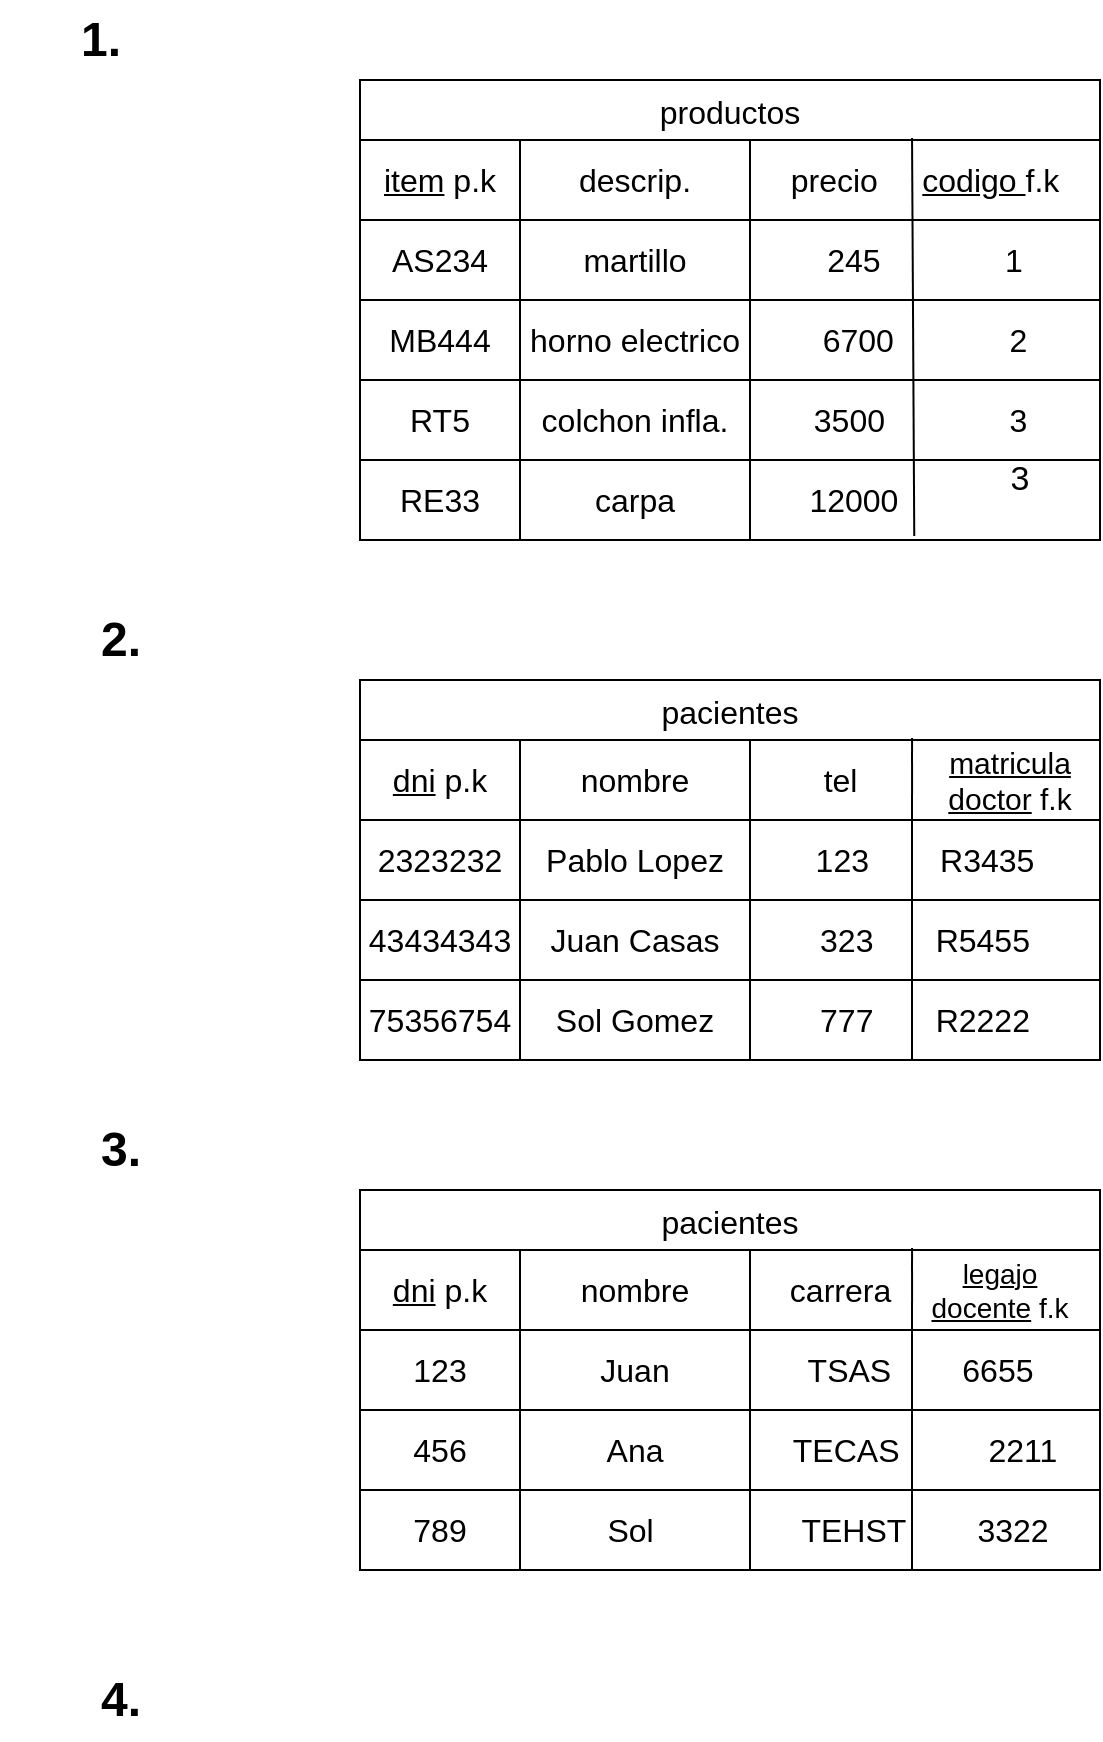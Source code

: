 <mxfile version="26.2.2">
  <diagram name="Página-1" id="i8klC77SDQsOaO2NezI0">
    <mxGraphModel dx="1428" dy="777" grid="1" gridSize="10" guides="1" tooltips="1" connect="1" arrows="1" fold="1" page="1" pageScale="1" pageWidth="827" pageHeight="1169" math="0" shadow="0">
      <root>
        <mxCell id="0" />
        <mxCell id="1" parent="0" />
        <mxCell id="Ub6c3DA6f9_thkP7v-yp-14" value="1." style="text;strokeColor=none;fillColor=none;html=1;fontSize=24;fontStyle=1;verticalAlign=middle;align=center;" parent="1" vertex="1">
          <mxGeometry y="10" width="100" height="40" as="geometry" />
        </mxCell>
        <mxCell id="Ub6c3DA6f9_thkP7v-yp-91" value="productos" style="shape=table;startSize=30;container=1;collapsible=0;childLayout=tableLayout;strokeColor=default;fontSize=16;" parent="1" vertex="1">
          <mxGeometry x="180" y="50" width="370" height="230" as="geometry" />
        </mxCell>
        <mxCell id="Ub6c3DA6f9_thkP7v-yp-92" value="" style="shape=tableRow;horizontal=0;startSize=0;swimlaneHead=0;swimlaneBody=0;strokeColor=inherit;top=0;left=0;bottom=0;right=0;collapsible=0;dropTarget=0;fillColor=none;points=[[0,0.5],[1,0.5]];portConstraint=eastwest;fontSize=16;" parent="Ub6c3DA6f9_thkP7v-yp-91" vertex="1">
          <mxGeometry y="30" width="370" height="40" as="geometry" />
        </mxCell>
        <mxCell id="Ub6c3DA6f9_thkP7v-yp-93" value="&lt;u&gt;item&lt;/u&gt; p.k" style="shape=partialRectangle;html=1;whiteSpace=wrap;connectable=0;strokeColor=inherit;overflow=hidden;fillColor=none;top=0;left=0;bottom=0;right=0;pointerEvents=1;fontSize=16;" parent="Ub6c3DA6f9_thkP7v-yp-92" vertex="1">
          <mxGeometry width="80" height="40" as="geometry">
            <mxRectangle width="80" height="40" as="alternateBounds" />
          </mxGeometry>
        </mxCell>
        <mxCell id="Ub6c3DA6f9_thkP7v-yp-94" value="descrip." style="shape=partialRectangle;html=1;whiteSpace=wrap;connectable=0;strokeColor=inherit;overflow=hidden;fillColor=none;top=0;left=0;bottom=0;right=0;pointerEvents=1;fontSize=16;" parent="Ub6c3DA6f9_thkP7v-yp-92" vertex="1">
          <mxGeometry x="80" width="115" height="40" as="geometry">
            <mxRectangle width="115" height="40" as="alternateBounds" />
          </mxGeometry>
        </mxCell>
        <mxCell id="Ub6c3DA6f9_thkP7v-yp-95" value="precio&amp;nbsp; &amp;nbsp; &amp;nbsp;&lt;u&gt;codigo &lt;/u&gt;f.k" style="shape=partialRectangle;html=1;whiteSpace=wrap;connectable=0;strokeColor=inherit;overflow=hidden;fillColor=none;top=0;left=0;bottom=0;right=0;pointerEvents=1;fontSize=16;" parent="Ub6c3DA6f9_thkP7v-yp-92" vertex="1">
          <mxGeometry x="195" width="175" height="40" as="geometry">
            <mxRectangle width="175" height="40" as="alternateBounds" />
          </mxGeometry>
        </mxCell>
        <mxCell id="Ub6c3DA6f9_thkP7v-yp-113" value="" style="shape=tableRow;horizontal=0;startSize=0;swimlaneHead=0;swimlaneBody=0;strokeColor=inherit;top=0;left=0;bottom=0;right=0;collapsible=0;dropTarget=0;fillColor=none;points=[[0,0.5],[1,0.5]];portConstraint=eastwest;fontSize=16;" parent="Ub6c3DA6f9_thkP7v-yp-91" vertex="1">
          <mxGeometry y="70" width="370" height="40" as="geometry" />
        </mxCell>
        <mxCell id="Ub6c3DA6f9_thkP7v-yp-114" value="AS234" style="shape=partialRectangle;html=1;whiteSpace=wrap;connectable=0;strokeColor=inherit;overflow=hidden;fillColor=none;top=0;left=0;bottom=0;right=0;pointerEvents=1;fontSize=16;" parent="Ub6c3DA6f9_thkP7v-yp-113" vertex="1">
          <mxGeometry width="80" height="40" as="geometry">
            <mxRectangle width="80" height="40" as="alternateBounds" />
          </mxGeometry>
        </mxCell>
        <mxCell id="Ub6c3DA6f9_thkP7v-yp-115" value="martillo" style="shape=partialRectangle;html=1;whiteSpace=wrap;connectable=0;strokeColor=inherit;overflow=hidden;fillColor=none;top=0;left=0;bottom=0;right=0;pointerEvents=1;fontSize=16;" parent="Ub6c3DA6f9_thkP7v-yp-113" vertex="1">
          <mxGeometry x="80" width="115" height="40" as="geometry">
            <mxRectangle width="115" height="40" as="alternateBounds" />
          </mxGeometry>
        </mxCell>
        <mxCell id="Ub6c3DA6f9_thkP7v-yp-116" value="245&amp;nbsp; &amp;nbsp; &amp;nbsp; &amp;nbsp; &amp;nbsp; &amp;nbsp; &amp;nbsp; 1" style="shape=partialRectangle;html=1;whiteSpace=wrap;connectable=0;strokeColor=inherit;overflow=hidden;fillColor=none;top=0;left=0;bottom=0;right=0;pointerEvents=1;fontSize=16;" parent="Ub6c3DA6f9_thkP7v-yp-113" vertex="1">
          <mxGeometry x="195" width="175" height="40" as="geometry">
            <mxRectangle width="175" height="40" as="alternateBounds" />
          </mxGeometry>
        </mxCell>
        <mxCell id="Ub6c3DA6f9_thkP7v-yp-96" value="" style="shape=tableRow;horizontal=0;startSize=0;swimlaneHead=0;swimlaneBody=0;strokeColor=inherit;top=0;left=0;bottom=0;right=0;collapsible=0;dropTarget=0;fillColor=none;points=[[0,0.5],[1,0.5]];portConstraint=eastwest;fontSize=16;" parent="Ub6c3DA6f9_thkP7v-yp-91" vertex="1">
          <mxGeometry y="110" width="370" height="40" as="geometry" />
        </mxCell>
        <mxCell id="Ub6c3DA6f9_thkP7v-yp-97" value="MB444" style="shape=partialRectangle;html=1;whiteSpace=wrap;connectable=0;strokeColor=inherit;overflow=hidden;fillColor=none;top=0;left=0;bottom=0;right=0;pointerEvents=1;fontSize=16;" parent="Ub6c3DA6f9_thkP7v-yp-96" vertex="1">
          <mxGeometry width="80" height="40" as="geometry">
            <mxRectangle width="80" height="40" as="alternateBounds" />
          </mxGeometry>
        </mxCell>
        <mxCell id="Ub6c3DA6f9_thkP7v-yp-98" value="horno electrico" style="shape=partialRectangle;html=1;whiteSpace=wrap;connectable=0;strokeColor=inherit;overflow=hidden;fillColor=none;top=0;left=0;bottom=0;right=0;pointerEvents=1;fontSize=16;" parent="Ub6c3DA6f9_thkP7v-yp-96" vertex="1">
          <mxGeometry x="80" width="115" height="40" as="geometry">
            <mxRectangle width="115" height="40" as="alternateBounds" />
          </mxGeometry>
        </mxCell>
        <mxCell id="Ub6c3DA6f9_thkP7v-yp-99" value="6700&amp;nbsp; &amp;nbsp; &amp;nbsp; &amp;nbsp; &amp;nbsp; &amp;nbsp; &amp;nbsp;2" style="shape=partialRectangle;html=1;whiteSpace=wrap;connectable=0;strokeColor=inherit;overflow=hidden;fillColor=none;top=0;left=0;bottom=0;right=0;pointerEvents=1;fontSize=16;" parent="Ub6c3DA6f9_thkP7v-yp-96" vertex="1">
          <mxGeometry x="195" width="175" height="40" as="geometry">
            <mxRectangle width="175" height="40" as="alternateBounds" />
          </mxGeometry>
        </mxCell>
        <mxCell id="Ub6c3DA6f9_thkP7v-yp-109" value="" style="shape=tableRow;horizontal=0;startSize=0;swimlaneHead=0;swimlaneBody=0;strokeColor=inherit;top=0;left=0;bottom=0;right=0;collapsible=0;dropTarget=0;fillColor=none;points=[[0,0.5],[1,0.5]];portConstraint=eastwest;fontSize=16;" parent="Ub6c3DA6f9_thkP7v-yp-91" vertex="1">
          <mxGeometry y="150" width="370" height="40" as="geometry" />
        </mxCell>
        <mxCell id="Ub6c3DA6f9_thkP7v-yp-110" value="RT5" style="shape=partialRectangle;html=1;whiteSpace=wrap;connectable=0;strokeColor=inherit;overflow=hidden;fillColor=none;top=0;left=0;bottom=0;right=0;pointerEvents=1;fontSize=16;" parent="Ub6c3DA6f9_thkP7v-yp-109" vertex="1">
          <mxGeometry width="80" height="40" as="geometry">
            <mxRectangle width="80" height="40" as="alternateBounds" />
          </mxGeometry>
        </mxCell>
        <mxCell id="Ub6c3DA6f9_thkP7v-yp-111" value="colchon infla." style="shape=partialRectangle;html=1;whiteSpace=wrap;connectable=0;strokeColor=inherit;overflow=hidden;fillColor=none;top=0;left=0;bottom=0;right=0;pointerEvents=1;fontSize=16;" parent="Ub6c3DA6f9_thkP7v-yp-109" vertex="1">
          <mxGeometry x="80" width="115" height="40" as="geometry">
            <mxRectangle width="115" height="40" as="alternateBounds" />
          </mxGeometry>
        </mxCell>
        <mxCell id="Ub6c3DA6f9_thkP7v-yp-112" value="3500&amp;nbsp; &amp;nbsp; &amp;nbsp; &amp;nbsp; &amp;nbsp; &amp;nbsp; &amp;nbsp; 3&amp;nbsp;" style="shape=partialRectangle;html=1;whiteSpace=wrap;connectable=0;strokeColor=inherit;overflow=hidden;fillColor=none;top=0;left=0;bottom=0;right=0;pointerEvents=1;fontSize=16;" parent="Ub6c3DA6f9_thkP7v-yp-109" vertex="1">
          <mxGeometry x="195" width="175" height="40" as="geometry">
            <mxRectangle width="175" height="40" as="alternateBounds" />
          </mxGeometry>
        </mxCell>
        <mxCell id="Ub6c3DA6f9_thkP7v-yp-100" value="" style="shape=tableRow;horizontal=0;startSize=0;swimlaneHead=0;swimlaneBody=0;strokeColor=inherit;top=0;left=0;bottom=0;right=0;collapsible=0;dropTarget=0;fillColor=none;points=[[0,0.5],[1,0.5]];portConstraint=eastwest;fontSize=16;" parent="Ub6c3DA6f9_thkP7v-yp-91" vertex="1">
          <mxGeometry y="190" width="370" height="40" as="geometry" />
        </mxCell>
        <mxCell id="Ub6c3DA6f9_thkP7v-yp-101" value="RE33" style="shape=partialRectangle;html=1;whiteSpace=wrap;connectable=0;strokeColor=inherit;overflow=hidden;fillColor=none;top=0;left=0;bottom=0;right=0;pointerEvents=1;fontSize=16;" parent="Ub6c3DA6f9_thkP7v-yp-100" vertex="1">
          <mxGeometry width="80" height="40" as="geometry">
            <mxRectangle width="80" height="40" as="alternateBounds" />
          </mxGeometry>
        </mxCell>
        <mxCell id="Ub6c3DA6f9_thkP7v-yp-102" value="carpa" style="shape=partialRectangle;html=1;whiteSpace=wrap;connectable=0;strokeColor=inherit;overflow=hidden;fillColor=none;top=0;left=0;bottom=0;right=0;pointerEvents=1;fontSize=16;" parent="Ub6c3DA6f9_thkP7v-yp-100" vertex="1">
          <mxGeometry x="80" width="115" height="40" as="geometry">
            <mxRectangle width="115" height="40" as="alternateBounds" />
          </mxGeometry>
        </mxCell>
        <mxCell id="Ub6c3DA6f9_thkP7v-yp-103" value="12000&amp;nbsp; &amp;nbsp; &amp;nbsp; &amp;nbsp; &amp;nbsp; &amp;nbsp; &amp;nbsp; &amp;nbsp;&amp;nbsp;" style="shape=partialRectangle;html=1;whiteSpace=wrap;connectable=0;strokeColor=inherit;overflow=hidden;fillColor=none;top=0;left=0;bottom=0;right=0;pointerEvents=1;fontSize=16;" parent="Ub6c3DA6f9_thkP7v-yp-100" vertex="1">
          <mxGeometry x="195" width="175" height="40" as="geometry">
            <mxRectangle width="175" height="40" as="alternateBounds" />
          </mxGeometry>
        </mxCell>
        <mxCell id="Ub6c3DA6f9_thkP7v-yp-118" value="" style="endArrow=none;html=1;rounded=0;entryX=0.746;entryY=-0.025;entryDx=0;entryDy=0;entryPerimeter=0;exitX=0.749;exitY=0.95;exitDx=0;exitDy=0;exitPerimeter=0;" parent="Ub6c3DA6f9_thkP7v-yp-91" source="Ub6c3DA6f9_thkP7v-yp-100" target="Ub6c3DA6f9_thkP7v-yp-92" edge="1">
          <mxGeometry width="50" height="50" relative="1" as="geometry">
            <mxPoint x="175" y="100" as="sourcePoint" />
            <mxPoint x="225" y="50" as="targetPoint" />
          </mxGeometry>
        </mxCell>
        <mxCell id="Ub6c3DA6f9_thkP7v-yp-121" value="3" style="text;html=1;align=center;verticalAlign=middle;whiteSpace=wrap;rounded=0;fontSize=17;" parent="1" vertex="1">
          <mxGeometry x="480" y="230" width="60" height="40" as="geometry" />
        </mxCell>
        <mxCell id="Ub6c3DA6f9_thkP7v-yp-122" value="2." style="text;strokeColor=none;fillColor=none;html=1;fontSize=24;fontStyle=1;verticalAlign=middle;align=center;" parent="1" vertex="1">
          <mxGeometry x="10" y="310" width="100" height="40" as="geometry" />
        </mxCell>
        <mxCell id="Ub6c3DA6f9_thkP7v-yp-123" value="pacientes" style="shape=table;startSize=30;container=1;collapsible=0;childLayout=tableLayout;strokeColor=default;fontSize=16;" parent="1" vertex="1">
          <mxGeometry x="180" y="350" width="370" height="190" as="geometry" />
        </mxCell>
        <mxCell id="Ub6c3DA6f9_thkP7v-yp-124" value="" style="shape=tableRow;horizontal=0;startSize=0;swimlaneHead=0;swimlaneBody=0;strokeColor=inherit;top=0;left=0;bottom=0;right=0;collapsible=0;dropTarget=0;fillColor=none;points=[[0,0.5],[1,0.5]];portConstraint=eastwest;fontSize=16;" parent="Ub6c3DA6f9_thkP7v-yp-123" vertex="1">
          <mxGeometry y="30" width="370" height="40" as="geometry" />
        </mxCell>
        <mxCell id="Ub6c3DA6f9_thkP7v-yp-125" value="&lt;u&gt;dni&lt;/u&gt;&amp;nbsp;p.k" style="shape=partialRectangle;html=1;whiteSpace=wrap;connectable=0;strokeColor=inherit;overflow=hidden;fillColor=none;top=0;left=0;bottom=0;right=0;pointerEvents=1;fontSize=16;" parent="Ub6c3DA6f9_thkP7v-yp-124" vertex="1">
          <mxGeometry width="80" height="40" as="geometry">
            <mxRectangle width="80" height="40" as="alternateBounds" />
          </mxGeometry>
        </mxCell>
        <mxCell id="Ub6c3DA6f9_thkP7v-yp-126" value="nombre" style="shape=partialRectangle;html=1;whiteSpace=wrap;connectable=0;strokeColor=inherit;overflow=hidden;fillColor=none;top=0;left=0;bottom=0;right=0;pointerEvents=1;fontSize=16;" parent="Ub6c3DA6f9_thkP7v-yp-124" vertex="1">
          <mxGeometry x="80" width="115" height="40" as="geometry">
            <mxRectangle width="115" height="40" as="alternateBounds" />
          </mxGeometry>
        </mxCell>
        <mxCell id="Ub6c3DA6f9_thkP7v-yp-127" value="tel&amp;nbsp; &amp;nbsp; &amp;nbsp; &amp;nbsp; &amp;nbsp; &amp;nbsp; &amp;nbsp; &amp;nbsp; &amp;nbsp; &amp;nbsp;" style="shape=partialRectangle;html=1;whiteSpace=wrap;connectable=0;strokeColor=inherit;overflow=hidden;fillColor=none;top=0;left=0;bottom=0;right=0;pointerEvents=1;fontSize=16;" parent="Ub6c3DA6f9_thkP7v-yp-124" vertex="1">
          <mxGeometry x="195" width="175" height="40" as="geometry">
            <mxRectangle width="175" height="40" as="alternateBounds" />
          </mxGeometry>
        </mxCell>
        <mxCell id="Ub6c3DA6f9_thkP7v-yp-128" value="" style="shape=tableRow;horizontal=0;startSize=0;swimlaneHead=0;swimlaneBody=0;strokeColor=inherit;top=0;left=0;bottom=0;right=0;collapsible=0;dropTarget=0;fillColor=none;points=[[0,0.5],[1,0.5]];portConstraint=eastwest;fontSize=16;" parent="Ub6c3DA6f9_thkP7v-yp-123" vertex="1">
          <mxGeometry y="70" width="370" height="40" as="geometry" />
        </mxCell>
        <mxCell id="Ub6c3DA6f9_thkP7v-yp-129" value="2323232" style="shape=partialRectangle;html=1;whiteSpace=wrap;connectable=0;strokeColor=inherit;overflow=hidden;fillColor=none;top=0;left=0;bottom=0;right=0;pointerEvents=1;fontSize=16;" parent="Ub6c3DA6f9_thkP7v-yp-128" vertex="1">
          <mxGeometry width="80" height="40" as="geometry">
            <mxRectangle width="80" height="40" as="alternateBounds" />
          </mxGeometry>
        </mxCell>
        <mxCell id="Ub6c3DA6f9_thkP7v-yp-130" value="Pablo Lopez" style="shape=partialRectangle;html=1;whiteSpace=wrap;connectable=0;strokeColor=inherit;overflow=hidden;fillColor=none;top=0;left=0;bottom=0;right=0;pointerEvents=1;fontSize=16;" parent="Ub6c3DA6f9_thkP7v-yp-128" vertex="1">
          <mxGeometry x="80" width="115" height="40" as="geometry">
            <mxRectangle width="115" height="40" as="alternateBounds" />
          </mxGeometry>
        </mxCell>
        <mxCell id="Ub6c3DA6f9_thkP7v-yp-131" value="123&amp;nbsp; &amp;nbsp; &amp;nbsp; &amp;nbsp; R3435" style="shape=partialRectangle;html=1;whiteSpace=wrap;connectable=0;strokeColor=inherit;overflow=hidden;fillColor=none;top=0;left=0;bottom=0;right=0;pointerEvents=1;fontSize=16;" parent="Ub6c3DA6f9_thkP7v-yp-128" vertex="1">
          <mxGeometry x="195" width="175" height="40" as="geometry">
            <mxRectangle width="175" height="40" as="alternateBounds" />
          </mxGeometry>
        </mxCell>
        <mxCell id="Ub6c3DA6f9_thkP7v-yp-132" value="" style="shape=tableRow;horizontal=0;startSize=0;swimlaneHead=0;swimlaneBody=0;strokeColor=inherit;top=0;left=0;bottom=0;right=0;collapsible=0;dropTarget=0;fillColor=none;points=[[0,0.5],[1,0.5]];portConstraint=eastwest;fontSize=16;" parent="Ub6c3DA6f9_thkP7v-yp-123" vertex="1">
          <mxGeometry y="110" width="370" height="40" as="geometry" />
        </mxCell>
        <mxCell id="Ub6c3DA6f9_thkP7v-yp-133" value="43434343" style="shape=partialRectangle;html=1;whiteSpace=wrap;connectable=0;strokeColor=inherit;overflow=hidden;fillColor=none;top=0;left=0;bottom=0;right=0;pointerEvents=1;fontSize=16;" parent="Ub6c3DA6f9_thkP7v-yp-132" vertex="1">
          <mxGeometry width="80" height="40" as="geometry">
            <mxRectangle width="80" height="40" as="alternateBounds" />
          </mxGeometry>
        </mxCell>
        <mxCell id="Ub6c3DA6f9_thkP7v-yp-134" value="Juan Casas" style="shape=partialRectangle;html=1;whiteSpace=wrap;connectable=0;strokeColor=inherit;overflow=hidden;fillColor=none;top=0;left=0;bottom=0;right=0;pointerEvents=1;fontSize=16;" parent="Ub6c3DA6f9_thkP7v-yp-132" vertex="1">
          <mxGeometry x="80" width="115" height="40" as="geometry">
            <mxRectangle width="115" height="40" as="alternateBounds" />
          </mxGeometry>
        </mxCell>
        <mxCell id="Ub6c3DA6f9_thkP7v-yp-135" value="323&amp;nbsp; &amp;nbsp; &amp;nbsp; &amp;nbsp;R5455" style="shape=partialRectangle;html=1;whiteSpace=wrap;connectable=0;strokeColor=inherit;overflow=hidden;fillColor=none;top=0;left=0;bottom=0;right=0;pointerEvents=1;fontSize=16;" parent="Ub6c3DA6f9_thkP7v-yp-132" vertex="1">
          <mxGeometry x="195" width="175" height="40" as="geometry">
            <mxRectangle width="175" height="40" as="alternateBounds" />
          </mxGeometry>
        </mxCell>
        <mxCell id="Ub6c3DA6f9_thkP7v-yp-136" value="" style="shape=tableRow;horizontal=0;startSize=0;swimlaneHead=0;swimlaneBody=0;strokeColor=inherit;top=0;left=0;bottom=0;right=0;collapsible=0;dropTarget=0;fillColor=none;points=[[0,0.5],[1,0.5]];portConstraint=eastwest;fontSize=16;" parent="Ub6c3DA6f9_thkP7v-yp-123" vertex="1">
          <mxGeometry y="150" width="370" height="40" as="geometry" />
        </mxCell>
        <mxCell id="Ub6c3DA6f9_thkP7v-yp-137" value="75356754" style="shape=partialRectangle;html=1;whiteSpace=wrap;connectable=0;strokeColor=inherit;overflow=hidden;fillColor=none;top=0;left=0;bottom=0;right=0;pointerEvents=1;fontSize=16;" parent="Ub6c3DA6f9_thkP7v-yp-136" vertex="1">
          <mxGeometry width="80" height="40" as="geometry">
            <mxRectangle width="80" height="40" as="alternateBounds" />
          </mxGeometry>
        </mxCell>
        <mxCell id="Ub6c3DA6f9_thkP7v-yp-138" value="Sol Gomez" style="shape=partialRectangle;html=1;whiteSpace=wrap;connectable=0;strokeColor=inherit;overflow=hidden;fillColor=none;top=0;left=0;bottom=0;right=0;pointerEvents=1;fontSize=16;" parent="Ub6c3DA6f9_thkP7v-yp-136" vertex="1">
          <mxGeometry x="80" width="115" height="40" as="geometry">
            <mxRectangle width="115" height="40" as="alternateBounds" />
          </mxGeometry>
        </mxCell>
        <mxCell id="Ub6c3DA6f9_thkP7v-yp-139" value="777&amp;nbsp; &amp;nbsp; &amp;nbsp; &amp;nbsp;R2222" style="shape=partialRectangle;html=1;whiteSpace=wrap;connectable=0;strokeColor=inherit;overflow=hidden;fillColor=none;top=0;left=0;bottom=0;right=0;pointerEvents=1;fontSize=16;" parent="Ub6c3DA6f9_thkP7v-yp-136" vertex="1">
          <mxGeometry x="195" width="175" height="40" as="geometry">
            <mxRectangle width="175" height="40" as="alternateBounds" />
          </mxGeometry>
        </mxCell>
        <mxCell id="Ub6c3DA6f9_thkP7v-yp-144" value="" style="endArrow=none;html=1;rounded=0;entryX=0.746;entryY=-0.025;entryDx=0;entryDy=0;entryPerimeter=0;" parent="Ub6c3DA6f9_thkP7v-yp-123" target="Ub6c3DA6f9_thkP7v-yp-124" edge="1">
          <mxGeometry width="50" height="50" relative="1" as="geometry">
            <mxPoint x="276" y="190" as="sourcePoint" />
            <mxPoint x="225" y="50" as="targetPoint" />
          </mxGeometry>
        </mxCell>
        <mxCell id="Ub6c3DA6f9_thkP7v-yp-145" value="&lt;font style=&quot;font-size: 15px;&quot;&gt;&lt;u&gt;matricula&lt;/u&gt;&lt;/font&gt;&lt;div&gt;&lt;font style=&quot;font-size: 15px;&quot;&gt;&lt;u&gt;doctor&lt;/u&gt; f.k&lt;/font&gt;&lt;/div&gt;" style="text;html=1;align=center;verticalAlign=middle;whiteSpace=wrap;rounded=0;" parent="1" vertex="1">
          <mxGeometry x="460" y="380" width="90" height="40" as="geometry" />
        </mxCell>
        <mxCell id="Ub6c3DA6f9_thkP7v-yp-146" value="3." style="text;strokeColor=none;fillColor=none;html=1;fontSize=24;fontStyle=1;verticalAlign=middle;align=center;" parent="1" vertex="1">
          <mxGeometry x="10" y="565" width="100" height="40" as="geometry" />
        </mxCell>
        <mxCell id="Ub6c3DA6f9_thkP7v-yp-147" value="pacientes" style="shape=table;startSize=30;container=1;collapsible=0;childLayout=tableLayout;strokeColor=default;fontSize=16;" parent="1" vertex="1">
          <mxGeometry x="180" y="605" width="370" height="190" as="geometry" />
        </mxCell>
        <mxCell id="Ub6c3DA6f9_thkP7v-yp-148" value="" style="shape=tableRow;horizontal=0;startSize=0;swimlaneHead=0;swimlaneBody=0;strokeColor=inherit;top=0;left=0;bottom=0;right=0;collapsible=0;dropTarget=0;fillColor=none;points=[[0,0.5],[1,0.5]];portConstraint=eastwest;fontSize=16;" parent="Ub6c3DA6f9_thkP7v-yp-147" vertex="1">
          <mxGeometry y="30" width="370" height="40" as="geometry" />
        </mxCell>
        <mxCell id="Ub6c3DA6f9_thkP7v-yp-149" value="&lt;u&gt;dni&lt;/u&gt;&amp;nbsp;p.k" style="shape=partialRectangle;html=1;whiteSpace=wrap;connectable=0;strokeColor=inherit;overflow=hidden;fillColor=none;top=0;left=0;bottom=0;right=0;pointerEvents=1;fontSize=16;" parent="Ub6c3DA6f9_thkP7v-yp-148" vertex="1">
          <mxGeometry width="80" height="40" as="geometry">
            <mxRectangle width="80" height="40" as="alternateBounds" />
          </mxGeometry>
        </mxCell>
        <mxCell id="Ub6c3DA6f9_thkP7v-yp-150" value="nombre" style="shape=partialRectangle;html=1;whiteSpace=wrap;connectable=0;strokeColor=inherit;overflow=hidden;fillColor=none;top=0;left=0;bottom=0;right=0;pointerEvents=1;fontSize=16;" parent="Ub6c3DA6f9_thkP7v-yp-148" vertex="1">
          <mxGeometry x="80" width="115" height="40" as="geometry">
            <mxRectangle width="115" height="40" as="alternateBounds" />
          </mxGeometry>
        </mxCell>
        <mxCell id="Ub6c3DA6f9_thkP7v-yp-151" value="carrera&amp;nbsp; &amp;nbsp; &amp;nbsp; &amp;nbsp; &amp;nbsp; &amp;nbsp; &amp;nbsp; &amp;nbsp; &amp;nbsp; &amp;nbsp;" style="shape=partialRectangle;html=1;whiteSpace=wrap;connectable=0;strokeColor=inherit;overflow=hidden;fillColor=none;top=0;left=0;bottom=0;right=0;pointerEvents=1;fontSize=16;" parent="Ub6c3DA6f9_thkP7v-yp-148" vertex="1">
          <mxGeometry x="195" width="175" height="40" as="geometry">
            <mxRectangle width="175" height="40" as="alternateBounds" />
          </mxGeometry>
        </mxCell>
        <mxCell id="Ub6c3DA6f9_thkP7v-yp-152" value="" style="shape=tableRow;horizontal=0;startSize=0;swimlaneHead=0;swimlaneBody=0;strokeColor=inherit;top=0;left=0;bottom=0;right=0;collapsible=0;dropTarget=0;fillColor=none;points=[[0,0.5],[1,0.5]];portConstraint=eastwest;fontSize=16;" parent="Ub6c3DA6f9_thkP7v-yp-147" vertex="1">
          <mxGeometry y="70" width="370" height="40" as="geometry" />
        </mxCell>
        <mxCell id="Ub6c3DA6f9_thkP7v-yp-153" value="123" style="shape=partialRectangle;html=1;whiteSpace=wrap;connectable=0;strokeColor=inherit;overflow=hidden;fillColor=none;top=0;left=0;bottom=0;right=0;pointerEvents=1;fontSize=16;" parent="Ub6c3DA6f9_thkP7v-yp-152" vertex="1">
          <mxGeometry width="80" height="40" as="geometry">
            <mxRectangle width="80" height="40" as="alternateBounds" />
          </mxGeometry>
        </mxCell>
        <mxCell id="Ub6c3DA6f9_thkP7v-yp-154" value="Juan" style="shape=partialRectangle;html=1;whiteSpace=wrap;connectable=0;strokeColor=inherit;overflow=hidden;fillColor=none;top=0;left=0;bottom=0;right=0;pointerEvents=1;fontSize=16;" parent="Ub6c3DA6f9_thkP7v-yp-152" vertex="1">
          <mxGeometry x="80" width="115" height="40" as="geometry">
            <mxRectangle width="115" height="40" as="alternateBounds" />
          </mxGeometry>
        </mxCell>
        <mxCell id="Ub6c3DA6f9_thkP7v-yp-155" value="TSAS&amp;nbsp; &amp;nbsp; &amp;nbsp; &amp;nbsp; 6655&amp;nbsp;" style="shape=partialRectangle;html=1;whiteSpace=wrap;connectable=0;strokeColor=inherit;overflow=hidden;fillColor=none;top=0;left=0;bottom=0;right=0;pointerEvents=1;fontSize=16;" parent="Ub6c3DA6f9_thkP7v-yp-152" vertex="1">
          <mxGeometry x="195" width="175" height="40" as="geometry">
            <mxRectangle width="175" height="40" as="alternateBounds" />
          </mxGeometry>
        </mxCell>
        <mxCell id="Ub6c3DA6f9_thkP7v-yp-156" value="" style="shape=tableRow;horizontal=0;startSize=0;swimlaneHead=0;swimlaneBody=0;strokeColor=inherit;top=0;left=0;bottom=0;right=0;collapsible=0;dropTarget=0;fillColor=none;points=[[0,0.5],[1,0.5]];portConstraint=eastwest;fontSize=16;" parent="Ub6c3DA6f9_thkP7v-yp-147" vertex="1">
          <mxGeometry y="110" width="370" height="40" as="geometry" />
        </mxCell>
        <mxCell id="Ub6c3DA6f9_thkP7v-yp-157" value="456" style="shape=partialRectangle;html=1;whiteSpace=wrap;connectable=0;strokeColor=inherit;overflow=hidden;fillColor=none;top=0;left=0;bottom=0;right=0;pointerEvents=1;fontSize=16;" parent="Ub6c3DA6f9_thkP7v-yp-156" vertex="1">
          <mxGeometry width="80" height="40" as="geometry">
            <mxRectangle width="80" height="40" as="alternateBounds" />
          </mxGeometry>
        </mxCell>
        <mxCell id="Ub6c3DA6f9_thkP7v-yp-158" value="Ana" style="shape=partialRectangle;html=1;whiteSpace=wrap;connectable=0;strokeColor=inherit;overflow=hidden;fillColor=none;top=0;left=0;bottom=0;right=0;pointerEvents=1;fontSize=16;" parent="Ub6c3DA6f9_thkP7v-yp-156" vertex="1">
          <mxGeometry x="80" width="115" height="40" as="geometry">
            <mxRectangle width="115" height="40" as="alternateBounds" />
          </mxGeometry>
        </mxCell>
        <mxCell id="Ub6c3DA6f9_thkP7v-yp-159" value="TECAS&amp;nbsp; &amp;nbsp; &amp;nbsp; &amp;nbsp; &amp;nbsp; 2211" style="shape=partialRectangle;html=1;whiteSpace=wrap;connectable=0;strokeColor=inherit;overflow=hidden;fillColor=none;top=0;left=0;bottom=0;right=0;pointerEvents=1;fontSize=16;" parent="Ub6c3DA6f9_thkP7v-yp-156" vertex="1">
          <mxGeometry x="195" width="175" height="40" as="geometry">
            <mxRectangle width="175" height="40" as="alternateBounds" />
          </mxGeometry>
        </mxCell>
        <mxCell id="Ub6c3DA6f9_thkP7v-yp-160" value="" style="shape=tableRow;horizontal=0;startSize=0;swimlaneHead=0;swimlaneBody=0;strokeColor=inherit;top=0;left=0;bottom=0;right=0;collapsible=0;dropTarget=0;fillColor=none;points=[[0,0.5],[1,0.5]];portConstraint=eastwest;fontSize=16;" parent="Ub6c3DA6f9_thkP7v-yp-147" vertex="1">
          <mxGeometry y="150" width="370" height="40" as="geometry" />
        </mxCell>
        <mxCell id="Ub6c3DA6f9_thkP7v-yp-161" value="789" style="shape=partialRectangle;html=1;whiteSpace=wrap;connectable=0;strokeColor=inherit;overflow=hidden;fillColor=none;top=0;left=0;bottom=0;right=0;pointerEvents=1;fontSize=16;" parent="Ub6c3DA6f9_thkP7v-yp-160" vertex="1">
          <mxGeometry width="80" height="40" as="geometry">
            <mxRectangle width="80" height="40" as="alternateBounds" />
          </mxGeometry>
        </mxCell>
        <mxCell id="Ub6c3DA6f9_thkP7v-yp-162" value="Sol&amp;nbsp;" style="shape=partialRectangle;html=1;whiteSpace=wrap;connectable=0;strokeColor=inherit;overflow=hidden;fillColor=none;top=0;left=0;bottom=0;right=0;pointerEvents=1;fontSize=16;" parent="Ub6c3DA6f9_thkP7v-yp-160" vertex="1">
          <mxGeometry x="80" width="115" height="40" as="geometry">
            <mxRectangle width="115" height="40" as="alternateBounds" />
          </mxGeometry>
        </mxCell>
        <mxCell id="Ub6c3DA6f9_thkP7v-yp-163" value="TEHST&amp;nbsp; &amp;nbsp; &amp;nbsp; &amp;nbsp; 3322" style="shape=partialRectangle;html=1;whiteSpace=wrap;connectable=0;strokeColor=inherit;overflow=hidden;fillColor=none;top=0;left=0;bottom=0;right=0;pointerEvents=1;fontSize=16;" parent="Ub6c3DA6f9_thkP7v-yp-160" vertex="1">
          <mxGeometry x="195" width="175" height="40" as="geometry">
            <mxRectangle width="175" height="40" as="alternateBounds" />
          </mxGeometry>
        </mxCell>
        <mxCell id="Ub6c3DA6f9_thkP7v-yp-164" value="" style="endArrow=none;html=1;rounded=0;entryX=0.746;entryY=-0.025;entryDx=0;entryDy=0;entryPerimeter=0;" parent="Ub6c3DA6f9_thkP7v-yp-147" target="Ub6c3DA6f9_thkP7v-yp-148" edge="1">
          <mxGeometry width="50" height="50" relative="1" as="geometry">
            <mxPoint x="276" y="190" as="sourcePoint" />
            <mxPoint x="225" y="50" as="targetPoint" />
          </mxGeometry>
        </mxCell>
        <mxCell id="jNF2JMq2YggzbAsaBA5S-1" value="&lt;u style=&quot;font-size: 14px;&quot;&gt;legajo docente&lt;/u&gt;&lt;span style=&quot;font-size: 14px;&quot;&gt;&amp;nbsp;f.k&lt;/span&gt;" style="text;html=1;align=center;verticalAlign=middle;whiteSpace=wrap;rounded=0;" parent="1" vertex="1">
          <mxGeometry x="470" y="640" width="60" height="30" as="geometry" />
        </mxCell>
        <mxCell id="dEqxR6-KtC2Z7HAqzQJk-1" value="4." style="text;strokeColor=none;fillColor=none;html=1;fontSize=24;fontStyle=1;verticalAlign=middle;align=center;" vertex="1" parent="1">
          <mxGeometry x="10" y="840" width="100" height="40" as="geometry" />
        </mxCell>
      </root>
    </mxGraphModel>
  </diagram>
</mxfile>

